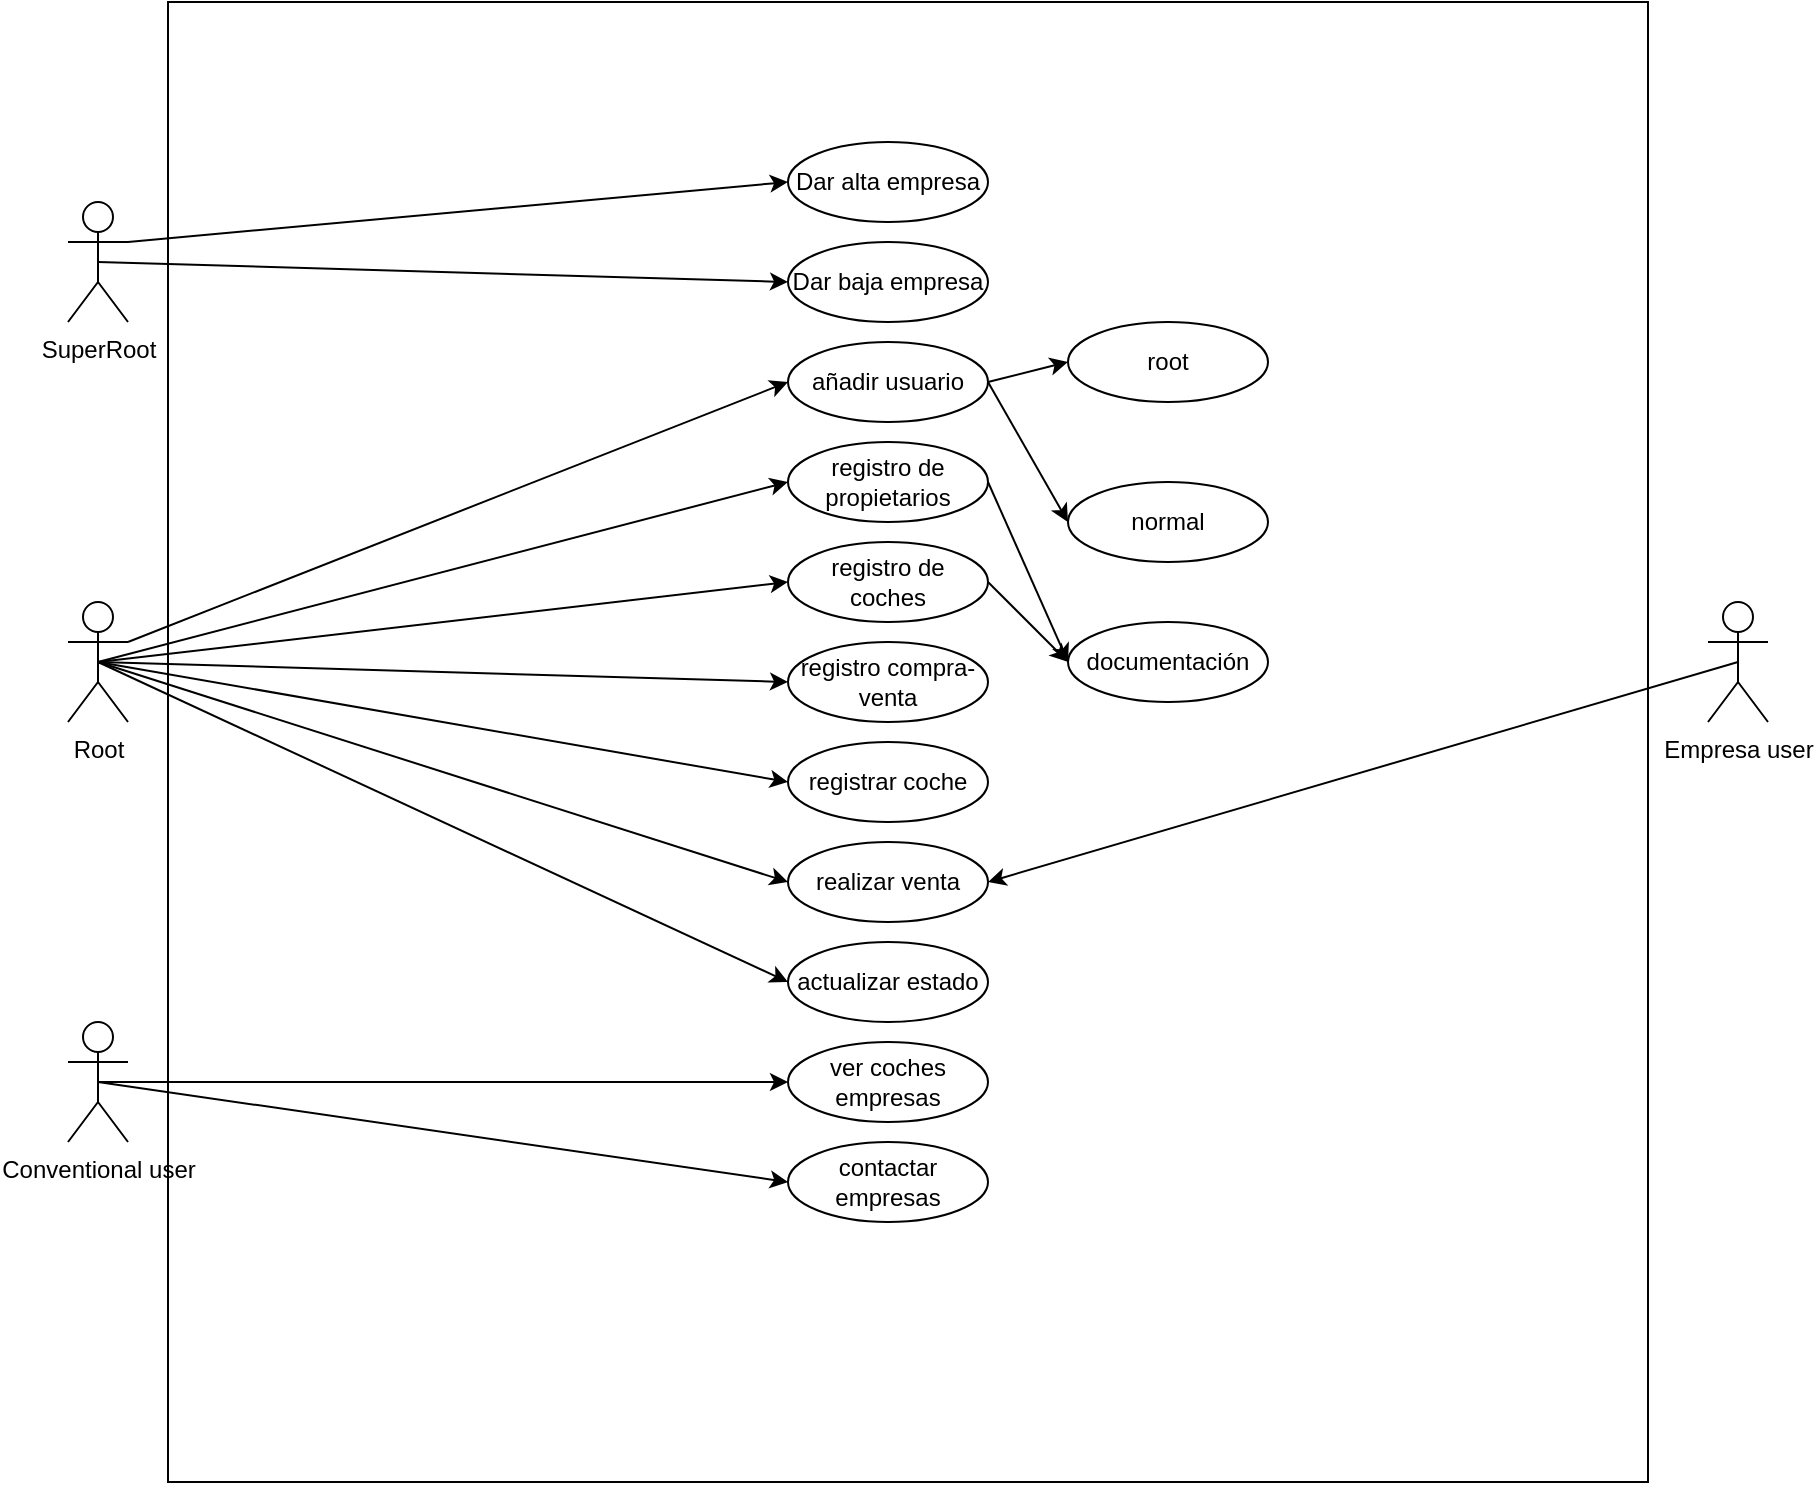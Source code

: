 <mxfile version="24.6.4" type="device">
  <diagram name="Página-1" id="p8f2BYi9Vp8I2ANP-Sst">
    <mxGraphModel dx="1658" dy="820" grid="1" gridSize="10" guides="1" tooltips="1" connect="1" arrows="1" fold="1" page="1" pageScale="1" pageWidth="827" pageHeight="1169" math="0" shadow="0">
      <root>
        <mxCell id="0" />
        <mxCell id="1" parent="0" />
        <mxCell id="Sqgr7XIrYoQnnIhTzp-i-64" value="" style="whiteSpace=wrap;html=1;aspect=fixed;" vertex="1" parent="1">
          <mxGeometry x="210" y="180" width="740" height="740" as="geometry" />
        </mxCell>
        <mxCell id="Sqgr7XIrYoQnnIhTzp-i-10" style="rounded=0;orthogonalLoop=1;jettySize=auto;html=1;exitX=1;exitY=0.333;exitDx=0;exitDy=0;exitPerimeter=0;entryX=0;entryY=0.5;entryDx=0;entryDy=0;" edge="1" parent="1" source="Sqgr7XIrYoQnnIhTzp-i-1" target="Sqgr7XIrYoQnnIhTzp-i-8">
          <mxGeometry relative="1" as="geometry" />
        </mxCell>
        <mxCell id="Sqgr7XIrYoQnnIhTzp-i-11" style="rounded=0;orthogonalLoop=1;jettySize=auto;html=1;exitX=0.5;exitY=0.5;exitDx=0;exitDy=0;exitPerimeter=0;entryX=0;entryY=0.5;entryDx=0;entryDy=0;" edge="1" parent="1" source="Sqgr7XIrYoQnnIhTzp-i-1" target="Sqgr7XIrYoQnnIhTzp-i-9">
          <mxGeometry relative="1" as="geometry" />
        </mxCell>
        <mxCell id="Sqgr7XIrYoQnnIhTzp-i-1" value="SuperRoot&lt;div&gt;&lt;br&gt;&lt;/div&gt;" style="shape=umlActor;verticalLabelPosition=bottom;verticalAlign=top;html=1;outlineConnect=0;" vertex="1" parent="1">
          <mxGeometry x="160" y="280" width="30" height="60" as="geometry" />
        </mxCell>
        <mxCell id="Sqgr7XIrYoQnnIhTzp-i-15" style="edgeStyle=none;rounded=0;orthogonalLoop=1;jettySize=auto;html=1;exitX=1;exitY=0.333;exitDx=0;exitDy=0;exitPerimeter=0;entryX=0;entryY=0.5;entryDx=0;entryDy=0;" edge="1" parent="1" source="Sqgr7XIrYoQnnIhTzp-i-3" target="Sqgr7XIrYoQnnIhTzp-i-14">
          <mxGeometry relative="1" as="geometry" />
        </mxCell>
        <mxCell id="Sqgr7XIrYoQnnIhTzp-i-23" style="edgeStyle=none;rounded=0;orthogonalLoop=1;jettySize=auto;html=1;exitX=0.5;exitY=0.5;exitDx=0;exitDy=0;exitPerimeter=0;entryX=0;entryY=0.5;entryDx=0;entryDy=0;" edge="1" parent="1" source="Sqgr7XIrYoQnnIhTzp-i-3" target="Sqgr7XIrYoQnnIhTzp-i-22">
          <mxGeometry relative="1" as="geometry">
            <mxPoint x="410" y="550" as="targetPoint" />
          </mxGeometry>
        </mxCell>
        <mxCell id="Sqgr7XIrYoQnnIhTzp-i-27" style="edgeStyle=none;rounded=0;orthogonalLoop=1;jettySize=auto;html=1;exitX=0.5;exitY=0.5;exitDx=0;exitDy=0;exitPerimeter=0;entryX=0;entryY=0.5;entryDx=0;entryDy=0;" edge="1" parent="1" source="Sqgr7XIrYoQnnIhTzp-i-3" target="Sqgr7XIrYoQnnIhTzp-i-26">
          <mxGeometry relative="1" as="geometry" />
        </mxCell>
        <mxCell id="Sqgr7XIrYoQnnIhTzp-i-32" style="edgeStyle=none;rounded=0;orthogonalLoop=1;jettySize=auto;html=1;exitX=0.5;exitY=0.5;exitDx=0;exitDy=0;exitPerimeter=0;entryX=0;entryY=0.5;entryDx=0;entryDy=0;" edge="1" parent="1" source="Sqgr7XIrYoQnnIhTzp-i-3" target="Sqgr7XIrYoQnnIhTzp-i-30">
          <mxGeometry relative="1" as="geometry" />
        </mxCell>
        <mxCell id="Sqgr7XIrYoQnnIhTzp-i-37" style="edgeStyle=none;rounded=0;orthogonalLoop=1;jettySize=auto;html=1;exitX=0.5;exitY=0.5;exitDx=0;exitDy=0;exitPerimeter=0;entryX=0;entryY=0.5;entryDx=0;entryDy=0;" edge="1" parent="1" source="Sqgr7XIrYoQnnIhTzp-i-3" target="Sqgr7XIrYoQnnIhTzp-i-34">
          <mxGeometry relative="1" as="geometry" />
        </mxCell>
        <mxCell id="Sqgr7XIrYoQnnIhTzp-i-38" style="edgeStyle=none;rounded=0;orthogonalLoop=1;jettySize=auto;html=1;exitX=0.5;exitY=0.5;exitDx=0;exitDy=0;exitPerimeter=0;entryX=0;entryY=0.5;entryDx=0;entryDy=0;" edge="1" parent="1" source="Sqgr7XIrYoQnnIhTzp-i-3" target="Sqgr7XIrYoQnnIhTzp-i-35">
          <mxGeometry relative="1" as="geometry" />
        </mxCell>
        <mxCell id="Sqgr7XIrYoQnnIhTzp-i-39" style="edgeStyle=none;rounded=0;orthogonalLoop=1;jettySize=auto;html=1;exitX=0.5;exitY=0.5;exitDx=0;exitDy=0;exitPerimeter=0;entryX=0;entryY=0.5;entryDx=0;entryDy=0;" edge="1" parent="1" source="Sqgr7XIrYoQnnIhTzp-i-3" target="Sqgr7XIrYoQnnIhTzp-i-36">
          <mxGeometry relative="1" as="geometry" />
        </mxCell>
        <mxCell id="Sqgr7XIrYoQnnIhTzp-i-3" value="Root" style="shape=umlActor;verticalLabelPosition=bottom;verticalAlign=top;html=1;outlineConnect=0;" vertex="1" parent="1">
          <mxGeometry x="160" y="480" width="30" height="60" as="geometry" />
        </mxCell>
        <mxCell id="Sqgr7XIrYoQnnIhTzp-i-40" style="edgeStyle=none;rounded=0;orthogonalLoop=1;jettySize=auto;html=1;exitX=0.5;exitY=0.5;exitDx=0;exitDy=0;exitPerimeter=0;entryX=1;entryY=0.5;entryDx=0;entryDy=0;" edge="1" parent="1" source="Sqgr7XIrYoQnnIhTzp-i-5" target="Sqgr7XIrYoQnnIhTzp-i-35">
          <mxGeometry relative="1" as="geometry" />
        </mxCell>
        <mxCell id="Sqgr7XIrYoQnnIhTzp-i-5" value="Empresa user" style="shape=umlActor;verticalLabelPosition=bottom;verticalAlign=top;html=1;outlineConnect=0;" vertex="1" parent="1">
          <mxGeometry x="980" y="480" width="30" height="60" as="geometry" />
        </mxCell>
        <mxCell id="Sqgr7XIrYoQnnIhTzp-i-44" style="edgeStyle=none;rounded=0;orthogonalLoop=1;jettySize=auto;html=1;exitX=0.5;exitY=0.5;exitDx=0;exitDy=0;exitPerimeter=0;entryX=0;entryY=0.5;entryDx=0;entryDy=0;" edge="1" parent="1" source="Sqgr7XIrYoQnnIhTzp-i-6" target="Sqgr7XIrYoQnnIhTzp-i-42">
          <mxGeometry relative="1" as="geometry" />
        </mxCell>
        <mxCell id="Sqgr7XIrYoQnnIhTzp-i-57" style="edgeStyle=none;rounded=0;orthogonalLoop=1;jettySize=auto;html=1;exitX=0.5;exitY=0.5;exitDx=0;exitDy=0;exitPerimeter=0;entryX=0;entryY=0.5;entryDx=0;entryDy=0;" edge="1" parent="1" source="Sqgr7XIrYoQnnIhTzp-i-6" target="Sqgr7XIrYoQnnIhTzp-i-43">
          <mxGeometry relative="1" as="geometry" />
        </mxCell>
        <mxCell id="Sqgr7XIrYoQnnIhTzp-i-6" value="Conventional user&lt;div&gt;&lt;br&gt;&lt;/div&gt;" style="shape=umlActor;verticalLabelPosition=bottom;verticalAlign=top;html=1;outlineConnect=0;" vertex="1" parent="1">
          <mxGeometry x="160" y="690" width="30" height="60" as="geometry" />
        </mxCell>
        <mxCell id="Sqgr7XIrYoQnnIhTzp-i-8" value="Dar alta empresa" style="ellipse;whiteSpace=wrap;html=1;align=center;" vertex="1" parent="1">
          <mxGeometry x="520" y="250" width="100" height="40" as="geometry" />
        </mxCell>
        <mxCell id="Sqgr7XIrYoQnnIhTzp-i-9" value="Dar baja empresa" style="ellipse;whiteSpace=wrap;html=1;align=center;" vertex="1" parent="1">
          <mxGeometry x="520" y="300" width="100" height="40" as="geometry" />
        </mxCell>
        <mxCell id="Sqgr7XIrYoQnnIhTzp-i-17" style="edgeStyle=none;rounded=0;orthogonalLoop=1;jettySize=auto;html=1;exitX=1;exitY=0.5;exitDx=0;exitDy=0;entryX=0;entryY=0.5;entryDx=0;entryDy=0;" edge="1" parent="1" source="Sqgr7XIrYoQnnIhTzp-i-14" target="Sqgr7XIrYoQnnIhTzp-i-16">
          <mxGeometry relative="1" as="geometry" />
        </mxCell>
        <mxCell id="Sqgr7XIrYoQnnIhTzp-i-19" style="edgeStyle=none;rounded=0;orthogonalLoop=1;jettySize=auto;html=1;exitX=1;exitY=0.5;exitDx=0;exitDy=0;entryX=0;entryY=0.5;entryDx=0;entryDy=0;" edge="1" parent="1" source="Sqgr7XIrYoQnnIhTzp-i-14" target="Sqgr7XIrYoQnnIhTzp-i-18">
          <mxGeometry relative="1" as="geometry" />
        </mxCell>
        <mxCell id="Sqgr7XIrYoQnnIhTzp-i-14" value="añadir usuario" style="ellipse;whiteSpace=wrap;html=1;align=center;" vertex="1" parent="1">
          <mxGeometry x="520" y="350" width="100" height="40" as="geometry" />
        </mxCell>
        <mxCell id="Sqgr7XIrYoQnnIhTzp-i-16" value="root" style="ellipse;whiteSpace=wrap;html=1;align=center;" vertex="1" parent="1">
          <mxGeometry x="660" y="340" width="100" height="40" as="geometry" />
        </mxCell>
        <mxCell id="Sqgr7XIrYoQnnIhTzp-i-18" value="normal" style="ellipse;whiteSpace=wrap;html=1;align=center;" vertex="1" parent="1">
          <mxGeometry x="660" y="420" width="100" height="40" as="geometry" />
        </mxCell>
        <mxCell id="Sqgr7XIrYoQnnIhTzp-i-25" style="edgeStyle=none;rounded=0;orthogonalLoop=1;jettySize=auto;html=1;exitX=1;exitY=0.5;exitDx=0;exitDy=0;entryX=0;entryY=0.5;entryDx=0;entryDy=0;" edge="1" parent="1" source="Sqgr7XIrYoQnnIhTzp-i-22" target="Sqgr7XIrYoQnnIhTzp-i-24">
          <mxGeometry relative="1" as="geometry" />
        </mxCell>
        <mxCell id="Sqgr7XIrYoQnnIhTzp-i-22" value="registro de propietarios" style="ellipse;whiteSpace=wrap;html=1;align=center;" vertex="1" parent="1">
          <mxGeometry x="520" y="400" width="100" height="40" as="geometry" />
        </mxCell>
        <mxCell id="Sqgr7XIrYoQnnIhTzp-i-24" value="documentación" style="ellipse;whiteSpace=wrap;html=1;align=center;" vertex="1" parent="1">
          <mxGeometry x="660" y="490" width="100" height="40" as="geometry" />
        </mxCell>
        <mxCell id="Sqgr7XIrYoQnnIhTzp-i-29" style="edgeStyle=none;rounded=0;orthogonalLoop=1;jettySize=auto;html=1;exitX=1;exitY=0.5;exitDx=0;exitDy=0;entryX=0;entryY=0.5;entryDx=0;entryDy=0;" edge="1" parent="1" source="Sqgr7XIrYoQnnIhTzp-i-26" target="Sqgr7XIrYoQnnIhTzp-i-24">
          <mxGeometry relative="1" as="geometry" />
        </mxCell>
        <mxCell id="Sqgr7XIrYoQnnIhTzp-i-26" value="registro de coches" style="ellipse;whiteSpace=wrap;html=1;align=center;" vertex="1" parent="1">
          <mxGeometry x="520" y="450" width="100" height="40" as="geometry" />
        </mxCell>
        <mxCell id="Sqgr7XIrYoQnnIhTzp-i-30" value="registro compra-venta" style="ellipse;whiteSpace=wrap;html=1;align=center;" vertex="1" parent="1">
          <mxGeometry x="520" y="500" width="100" height="40" as="geometry" />
        </mxCell>
        <mxCell id="Sqgr7XIrYoQnnIhTzp-i-34" value="registrar coche" style="ellipse;whiteSpace=wrap;html=1;align=center;" vertex="1" parent="1">
          <mxGeometry x="520" y="550" width="100" height="40" as="geometry" />
        </mxCell>
        <mxCell id="Sqgr7XIrYoQnnIhTzp-i-35" value="realizar venta" style="ellipse;whiteSpace=wrap;html=1;align=center;" vertex="1" parent="1">
          <mxGeometry x="520" y="600" width="100" height="40" as="geometry" />
        </mxCell>
        <mxCell id="Sqgr7XIrYoQnnIhTzp-i-36" value="actualizar estado" style="ellipse;whiteSpace=wrap;html=1;align=center;" vertex="1" parent="1">
          <mxGeometry x="520" y="650" width="100" height="40" as="geometry" />
        </mxCell>
        <mxCell id="Sqgr7XIrYoQnnIhTzp-i-42" value="ver coches empresas&lt;span style=&quot;color: rgba(0, 0, 0, 0); font-family: monospace; font-size: 0px; text-align: start; text-wrap: nowrap;&quot;&gt;%3CmxGraphModel%3E%3Croot%3E%3CmxCell%20id%3D%220%22%2F%3E%3CmxCell%20id%3D%221%22%20parent%3D%220%22%2F%3E%3CmxCell%20id%3D%222%22%20value%3D%22registrar%20coche%22%20style%3D%22ellipse%3BwhiteSpace%3Dwrap%3Bhtml%3D1%3Balign%3Dcenter%3B%22%20vertex%3D%221%22%20parent%3D%221%22%3E%3CmxGeometry%20x%3D%22390%22%20y%3D%22680%22%20width%3D%22100%22%20height%3D%2240%22%20as%3D%22geometry%22%2F%3E%3C%2FmxCell%3E%3C%2Froot%3E%3C%2FmxGraphModel%3E&lt;/span&gt;" style="ellipse;whiteSpace=wrap;html=1;align=center;" vertex="1" parent="1">
          <mxGeometry x="520" y="700" width="100" height="40" as="geometry" />
        </mxCell>
        <mxCell id="Sqgr7XIrYoQnnIhTzp-i-43" value="contactar empresas" style="ellipse;whiteSpace=wrap;html=1;align=center;" vertex="1" parent="1">
          <mxGeometry x="520" y="750" width="100" height="40" as="geometry" />
        </mxCell>
      </root>
    </mxGraphModel>
  </diagram>
</mxfile>
